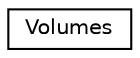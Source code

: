 digraph "Graphical Class Hierarchy"
{
  edge [fontname="Helvetica",fontsize="10",labelfontname="Helvetica",labelfontsize="10"];
  node [fontname="Helvetica",fontsize="10",shape=record];
  rankdir="LR";
  Node0 [label="Volumes",height=0.2,width=0.4,color="black", fillcolor="white", style="filled",URL="$structVolumes.html"];
}
